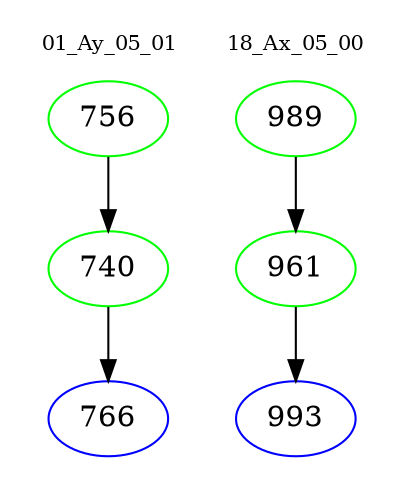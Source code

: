 digraph{
subgraph cluster_0 {
color = white
label = "01_Ay_05_01";
fontsize=10;
T0_756 [label="756", color="green"]
T0_756 -> T0_740 [color="black"]
T0_740 [label="740", color="green"]
T0_740 -> T0_766 [color="black"]
T0_766 [label="766", color="blue"]
}
subgraph cluster_1 {
color = white
label = "18_Ax_05_00";
fontsize=10;
T1_989 [label="989", color="green"]
T1_989 -> T1_961 [color="black"]
T1_961 [label="961", color="green"]
T1_961 -> T1_993 [color="black"]
T1_993 [label="993", color="blue"]
}
}
